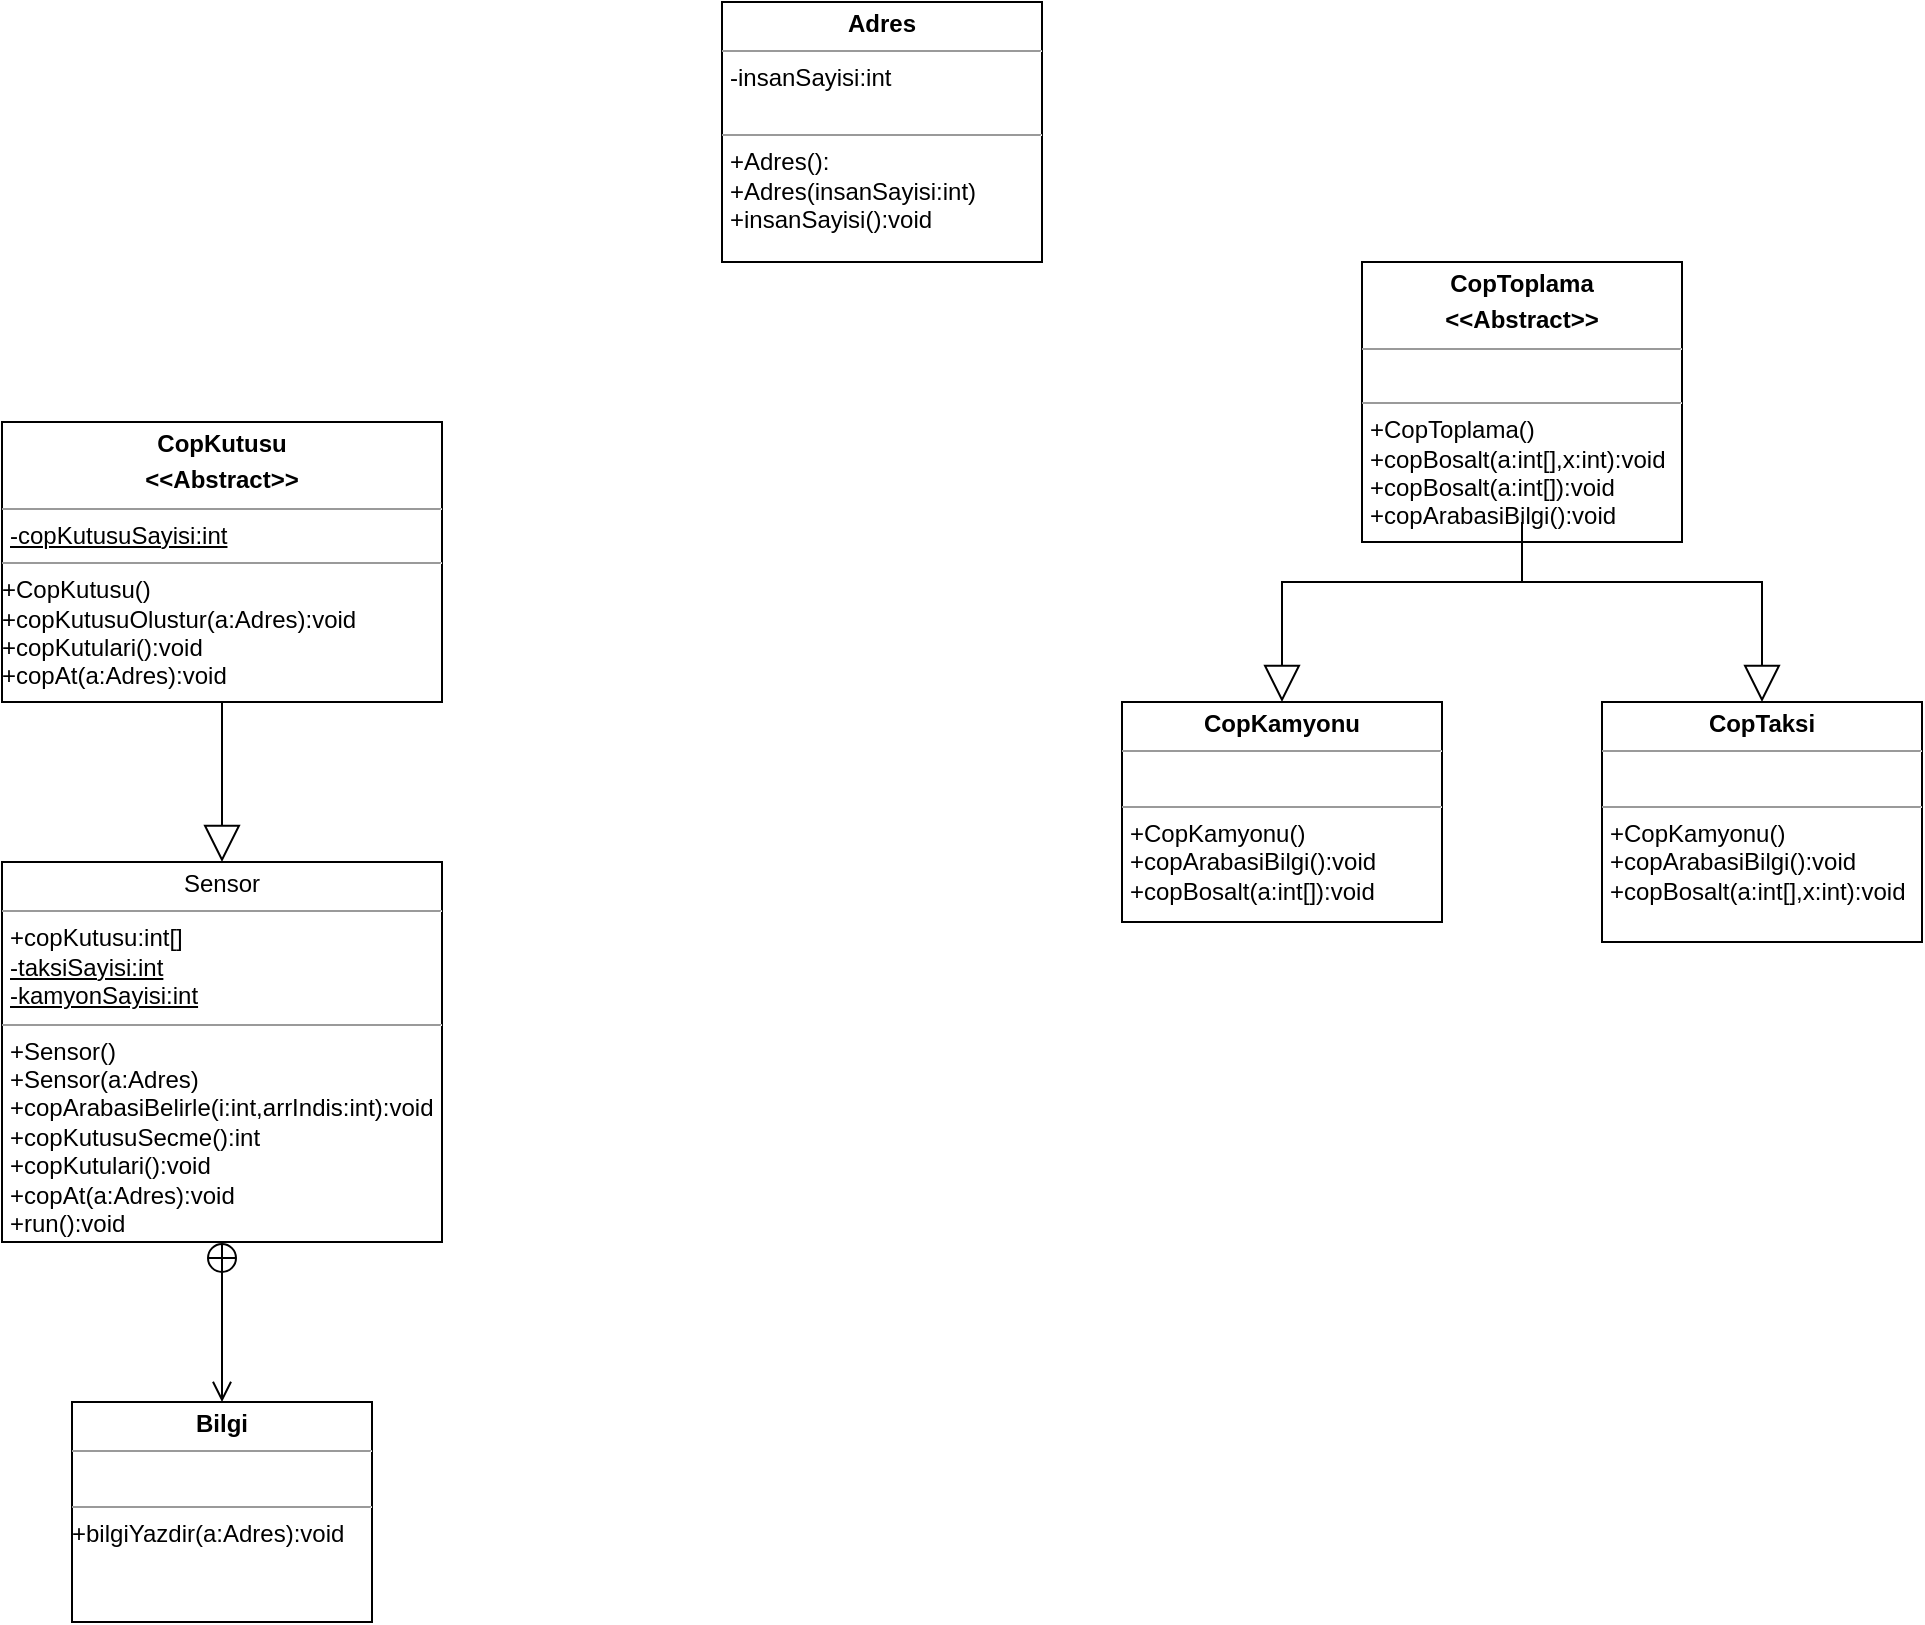 <mxfile version="20.6.2" type="device"><diagram id="sjiAnxHlDbsPtCneuQ1R" name="Sayfa -1"><mxGraphModel dx="1662" dy="744" grid="1" gridSize="10" guides="1" tooltips="1" connect="1" arrows="1" fold="1" page="1" pageScale="1" pageWidth="827" pageHeight="1169" math="0" shadow="0"><root><mxCell id="0"/><mxCell id="1" parent="0"/><mxCell id="z7FSsrTMvBR6t5qV1KV_-2" value="&lt;p style=&quot;margin:0px;margin-top:4px;text-align:center;&quot;&gt;Sensor&lt;br&gt;&lt;/p&gt;&lt;hr size=&quot;1&quot;&gt;&lt;p style=&quot;margin:0px;margin-left:4px;&quot;&gt;+copKutusu:int[]&lt;/p&gt;&lt;p style=&quot;margin:0px;margin-left:4px;&quot;&gt;&lt;u&gt;-taksiSayisi:int&lt;/u&gt;&lt;/p&gt;&lt;p style=&quot;margin:0px;margin-left:4px;&quot;&gt;&lt;u&gt;-kamyonSayisi:int&lt;/u&gt;&lt;br&gt;&lt;/p&gt;&lt;hr size=&quot;1&quot;&gt;&lt;p style=&quot;margin:0px;margin-left:4px;&quot;&gt;+Sensor()&lt;/p&gt;&lt;p style=&quot;margin:0px;margin-left:4px;&quot;&gt;+Sensor(a:Adres)&lt;br&gt;&lt;/p&gt;&lt;p style=&quot;margin:0px;margin-left:4px;&quot;&gt;+copArabasiBelirle(i:int,arrIndis:int):void&lt;/p&gt;&lt;p style=&quot;margin:0px;margin-left:4px;&quot;&gt;+copKutusuSecme():int&lt;/p&gt;&lt;p style=&quot;margin:0px;margin-left:4px;&quot;&gt;+copKutulari():void&lt;/p&gt;&lt;p style=&quot;margin:0px;margin-left:4px;&quot;&gt;+copAt(a:Adres):void&lt;/p&gt;&lt;p style=&quot;margin:0px;margin-left:4px;&quot;&gt;+run():void&lt;/p&gt;" style="verticalAlign=top;align=left;overflow=fill;fontSize=12;fontFamily=Helvetica;html=1;" parent="1" vertex="1"><mxGeometry x="120" y="460" width="220" height="190" as="geometry"/></mxCell><mxCell id="z7FSsrTMvBR6t5qV1KV_-4" value="&lt;p style=&quot;margin:0px;margin-top:4px;text-align:center;&quot;&gt;&lt;b&gt;Adres&lt;/b&gt;&lt;/p&gt;&lt;hr size=&quot;1&quot;&gt;&lt;p style=&quot;margin:0px;margin-left:4px;&quot;&gt;-insanSayisi:int&lt;/p&gt;&lt;p style=&quot;margin:0px;margin-left:4px;&quot;&gt;&lt;br&gt;&lt;/p&gt;&lt;hr size=&quot;1&quot;&gt;&lt;p style=&quot;margin:0px;margin-left:4px;&quot;&gt;+Adres():&lt;/p&gt;&lt;p style=&quot;margin:0px;margin-left:4px;&quot;&gt;+Adres(insanSayisi:int)&lt;br&gt;&lt;/p&gt;&lt;p style=&quot;margin:0px;margin-left:4px;&quot;&gt;+insanSayisi():void&lt;/p&gt;" style="verticalAlign=top;align=left;overflow=fill;fontSize=12;fontFamily=Helvetica;html=1;" parent="1" vertex="1"><mxGeometry x="480" y="30" width="160" height="130" as="geometry"/></mxCell><mxCell id="z7FSsrTMvBR6t5qV1KV_-5" value="&lt;p style=&quot;margin:0px;margin-top:4px;text-align:center;&quot;&gt;&lt;b&gt;CopKutusu&lt;/b&gt;&lt;/p&gt;&lt;p style=&quot;margin:0px;margin-top:4px;text-align:center;&quot;&gt;&lt;b&gt;&amp;lt;&amp;lt;Abstract&amp;gt;&amp;gt;&lt;/b&gt;&lt;/p&gt;&lt;hr size=&quot;1&quot;&gt;&lt;p style=&quot;margin:0px;margin-left:4px;&quot;&gt;&lt;u&gt;-copKutusuSayisi:int&lt;/u&gt;&lt;br&gt;&lt;/p&gt;&lt;hr size=&quot;1&quot;&gt;&lt;div&gt;+CopKutusu()&lt;br&gt;&lt;/div&gt;&lt;div&gt;+copKutusuOlustur(a:Adres):void&lt;/div&gt;&lt;div&gt;+copKutulari():void&lt;/div&gt;&lt;div&gt;+copAt(a:Adres):void&lt;/div&gt;" style="verticalAlign=top;align=left;overflow=fill;fontSize=12;fontFamily=Helvetica;html=1;" parent="1" vertex="1"><mxGeometry x="120" y="240" width="220" height="140" as="geometry"/></mxCell><mxCell id="z7FSsrTMvBR6t5qV1KV_-6" value="&lt;p style=&quot;margin:0px;margin-top:4px;text-align:center;&quot;&gt;&lt;b&gt;CopTaksi&lt;/b&gt;&lt;br&gt;&lt;/p&gt;&lt;hr size=&quot;1&quot;&gt;&lt;p style=&quot;margin:0px;margin-left:4px;&quot;&gt;&lt;br&gt;&lt;/p&gt;&lt;hr size=&quot;1&quot;&gt;&lt;p style=&quot;margin:0px;margin-left:4px;&quot;&gt;+CopKamyonu()&lt;/p&gt;&lt;p style=&quot;margin:0px;margin-left:4px;&quot;&gt;+copArabasiBilgi():void&lt;br&gt;&lt;/p&gt;&lt;p style=&quot;margin:0px;margin-left:4px;&quot;&gt;+copBosalt(a:int[],x:int):void&lt;/p&gt;" style="verticalAlign=top;align=left;overflow=fill;fontSize=12;fontFamily=Helvetica;html=1;" parent="1" vertex="1"><mxGeometry x="920" y="380" width="160" height="120" as="geometry"/></mxCell><mxCell id="z7FSsrTMvBR6t5qV1KV_-7" value="&lt;p style=&quot;margin:0px;margin-top:4px;text-align:center;&quot;&gt;&lt;b&gt;CopToplama&lt;/b&gt;&lt;/p&gt;&lt;p style=&quot;margin:0px;margin-top:4px;text-align:center;&quot;&gt;&lt;b&gt;&amp;lt;&amp;lt;Abstract&amp;gt;&amp;gt;&lt;/b&gt;&lt;/p&gt;&lt;hr size=&quot;1&quot;&gt;&lt;p style=&quot;margin:0px;margin-left:4px;&quot;&gt;&lt;br&gt;&lt;/p&gt;&lt;hr size=&quot;1&quot;&gt;&lt;p style=&quot;margin:0px;margin-left:4px;&quot;&gt;+CopToplama()&lt;/p&gt;&lt;p style=&quot;margin:0px;margin-left:4px;&quot;&gt;+copBosalt(a:int[],x:int):void&lt;/p&gt;&lt;p style=&quot;margin:0px;margin-left:4px;&quot;&gt;+copBosalt(a:int[]):void&lt;/p&gt;&lt;p style=&quot;margin:0px;margin-left:4px;&quot;&gt;+copArabasiBilgi():void&lt;br&gt;&lt;/p&gt;" style="verticalAlign=top;align=left;overflow=fill;fontSize=12;fontFamily=Helvetica;html=1;" parent="1" vertex="1"><mxGeometry x="800" y="160" width="160" height="140" as="geometry"/></mxCell><mxCell id="z7FSsrTMvBR6t5qV1KV_-8" value="&lt;p style=&quot;margin:0px;margin-top:4px;text-align:center;&quot;&gt;&lt;b&gt;CopKamyonu&lt;/b&gt;&lt;br&gt;&lt;/p&gt;&lt;hr size=&quot;1&quot;&gt;&lt;p style=&quot;margin:0px;margin-left:4px;&quot;&gt;&lt;br&gt;&lt;/p&gt;&lt;hr size=&quot;1&quot;&gt;&lt;p style=&quot;margin:0px;margin-left:4px;&quot;&gt;+CopKamyonu()&lt;/p&gt;&lt;p style=&quot;margin:0px;margin-left:4px;&quot;&gt;+copArabasiBilgi():void&lt;br&gt;&lt;/p&gt;&lt;p style=&quot;margin:0px;margin-left:4px;&quot;&gt;+copBosalt(a:int[]):void&lt;/p&gt;" style="verticalAlign=top;align=left;overflow=fill;fontSize=12;fontFamily=Helvetica;html=1;" parent="1" vertex="1"><mxGeometry x="680" y="380" width="160" height="110" as="geometry"/></mxCell><mxCell id="lXjaxnQK2jYfwIjwURpO-8" value="" style="endArrow=block;endSize=16;endFill=0;html=1;rounded=0;exitX=0.5;exitY=1;exitDx=0;exitDy=0;entryX=0.5;entryY=0;entryDx=0;entryDy=0;" edge="1" parent="1" source="z7FSsrTMvBR6t5qV1KV_-5" target="z7FSsrTMvBR6t5qV1KV_-2"><mxGeometry x="1" y="186" width="160" relative="1" as="geometry"><mxPoint x="180" y="410" as="sourcePoint"/><mxPoint x="340" y="410" as="targetPoint"/><mxPoint x="110" y="36" as="offset"/></mxGeometry></mxCell><mxCell id="lXjaxnQK2jYfwIjwURpO-9" value="" style="endArrow=block;endSize=16;endFill=0;html=1;rounded=0;exitX=0.5;exitY=1;exitDx=0;exitDy=0;entryX=0.5;entryY=0;entryDx=0;entryDy=0;" edge="1" parent="1" source="z7FSsrTMvBR6t5qV1KV_-7" target="z7FSsrTMvBR6t5qV1KV_-8"><mxGeometry x="1" y="186" width="160" relative="1" as="geometry"><mxPoint x="810" y="330" as="sourcePoint"/><mxPoint x="970" y="330" as="targetPoint"/><mxPoint x="110" y="36" as="offset"/><Array as="points"><mxPoint x="880" y="320"/><mxPoint x="760" y="320"/></Array></mxGeometry></mxCell><mxCell id="lXjaxnQK2jYfwIjwURpO-10" value="" style="endArrow=block;endSize=16;endFill=0;html=1;rounded=0;entryX=0.5;entryY=0;entryDx=0;entryDy=0;" edge="1" parent="1" target="z7FSsrTMvBR6t5qV1KV_-6"><mxGeometry x="1" y="186" width="160" relative="1" as="geometry"><mxPoint x="880" y="290" as="sourcePoint"/><mxPoint x="530" y="440" as="targetPoint"/><mxPoint x="110" y="36" as="offset"/><Array as="points"><mxPoint x="880" y="320"/><mxPoint x="1000" y="320"/></Array></mxGeometry></mxCell><mxCell id="lXjaxnQK2jYfwIjwURpO-21" value="" style="endArrow=open;startArrow=circlePlus;endFill=0;startFill=0;endSize=8;html=1;rounded=0;exitX=0.5;exitY=1;exitDx=0;exitDy=0;entryX=0.5;entryY=0;entryDx=0;entryDy=0;" edge="1" parent="1" source="z7FSsrTMvBR6t5qV1KV_-2" target="lXjaxnQK2jYfwIjwURpO-34"><mxGeometry width="160" relative="1" as="geometry"><mxPoint x="390" y="570" as="sourcePoint"/><mxPoint x="464" y="606.529" as="targetPoint"/></mxGeometry></mxCell><mxCell id="lXjaxnQK2jYfwIjwURpO-34" value="&lt;p style=&quot;margin:0px;margin-top:4px;text-align:center;&quot;&gt;&lt;b&gt;Bilgi&lt;/b&gt;&lt;br&gt;&lt;/p&gt;&lt;hr size=&quot;1&quot;&gt;&lt;p style=&quot;margin:0px;margin-left:4px;&quot;&gt;&lt;br&gt;&lt;/p&gt;&lt;hr size=&quot;1&quot;&gt;+bilgiYazdir(a:Adres):void" style="verticalAlign=top;align=left;overflow=fill;fontSize=12;fontFamily=Helvetica;html=1;" vertex="1" parent="1"><mxGeometry x="155" y="730" width="150" height="110" as="geometry"/></mxCell></root></mxGraphModel></diagram></mxfile>